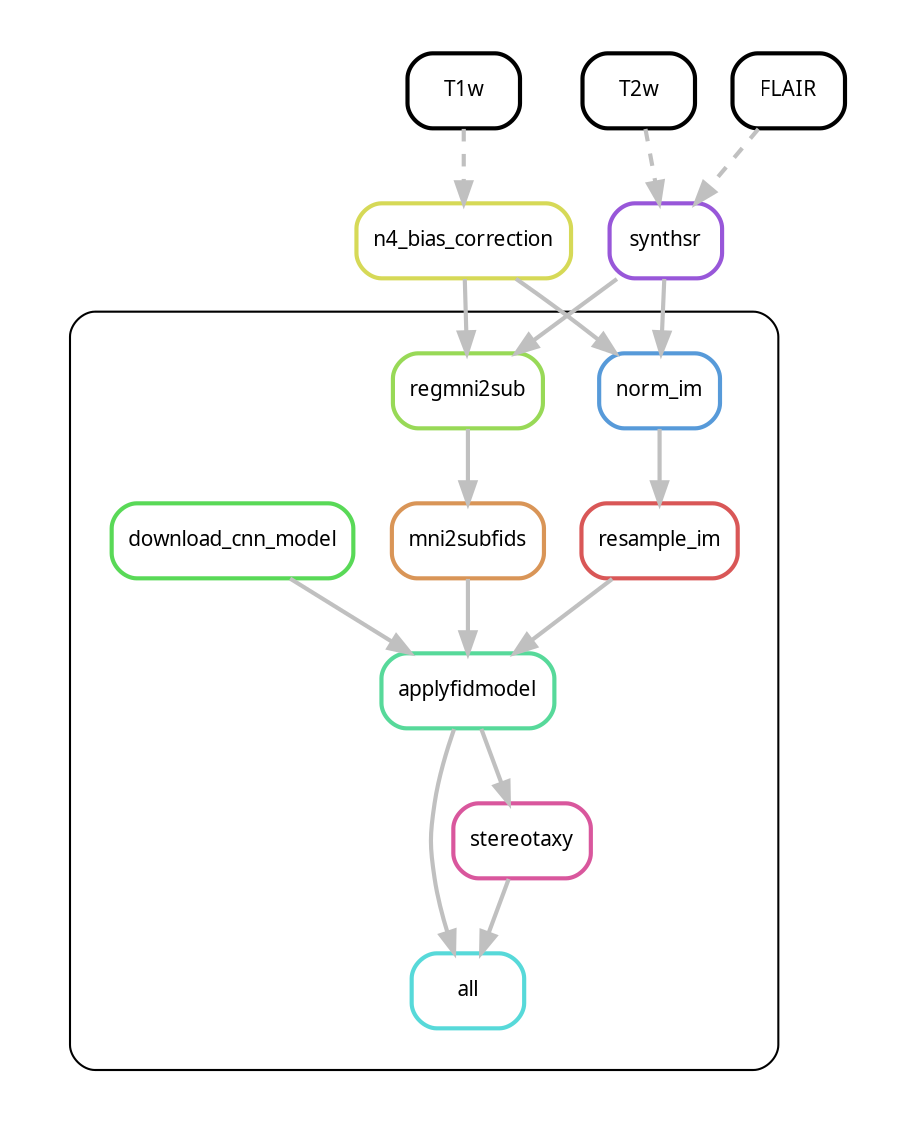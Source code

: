 digraph snakemake_dag {
    graph[bgcolor=white, margin=0.3];
    node[shape=box, style=rounded, fontname=sans, fontsize=10, penwidth=2];
    edge[penwidth=2, color=grey];

    synthsr[label = "synthsr", color = "0.75 0.6 0.85", style="rounded"];

    subgraph cluster_workflow {
        color = black;
        style = rounded;
        margin = 20;

        0[label = "all", color = "0.50 0.6 0.85", style="rounded"];
        1[label = "applyfidmodel", color = "0.42 0.6 0.85", style="rounded"];
        2[label = "resample_im", color = "0.00 0.6 0.85", style="rounded"];
        3[label = "norm_im", color = "0.58 0.6 0.85", style="rounded"];
        5[label = "mni2subfids", color = "0.08 0.6 0.85", style="rounded"];
        6[label = "regmni2sub", color = "0.25 0.6 0.85", style="rounded"];
        7[label = "download_cnn_model", color = "0.33 0.6 0.85", style="rounded"];
        8[label = "stereotaxy", color = "0.91 0.6 0.85", style="rounded"];

        7 -> 1
        1 -> 0
        1 -> 8
        8 -> 0
        2 -> 1
        5 -> 1
        3 -> 2
        6 -> 5
    }

    4[label = "n4_bias_correction", color = "0.17 0.6 0.85", style="rounded"];
    4 -> 6
    4 -> 3

    T1w -> 4[style=dashed];
    T2w -> synthsr[style=dashed];
    FLAIR -> synthsr[style=dashed];
    synthsr -> 3;
    synthsr -> 6;
}
